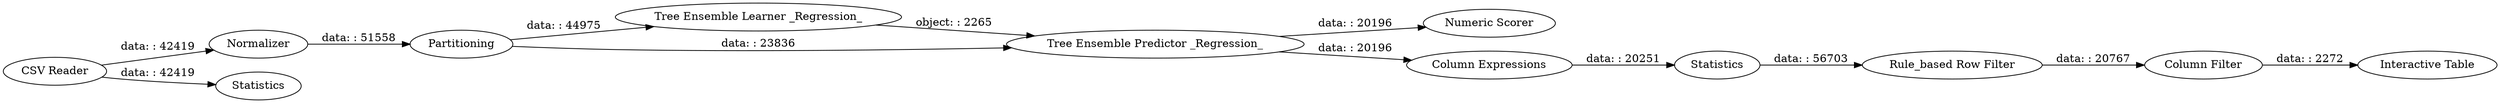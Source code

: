 digraph {
	"8675107500955031890_21" [label=Statistics]
	"-1486293939494819653_61" [label="Tree Ensemble Learner _Regression_"]
	"8675107500955031890_24" [label="Rule_based Row Filter"]
	"-1486293939494819653_59" [label="CSV Reader"]
	"8675107500955031890_25" [label="Column Filter"]
	"-1486293939494819653_26" [label="Interactive Table"]
	"-1486293939494819653_60" [label=Normalizer]
	"-1486293939494819653_66" [label="Numeric Scorer"]
	"-1486293939494819653_63" [label=Partitioning]
	"-1486293939494819653_65" [label=Statistics]
	"8675107500955031890_20" [label="Column Expressions"]
	"-1486293939494819653_62" [label="Tree Ensemble Predictor _Regression_"]
	"-1486293939494819653_59" -> "-1486293939494819653_65" [label="data: : 42419"]
	"8675107500955031890_21" -> "8675107500955031890_24" [label="data: : 56703"]
	"-1486293939494819653_62" -> "-1486293939494819653_66" [label="data: : 20196"]
	"8675107500955031890_24" -> "8675107500955031890_25" [label="data: : 20767"]
	"-1486293939494819653_61" -> "-1486293939494819653_62" [label="object: : 2265"]
	"-1486293939494819653_59" -> "-1486293939494819653_60" [label="data: : 42419"]
	"-1486293939494819653_62" -> "8675107500955031890_20" [label="data: : 20196"]
	"-1486293939494819653_63" -> "-1486293939494819653_62" [label="data: : 23836"]
	"8675107500955031890_20" -> "8675107500955031890_21" [label="data: : 20251"]
	"-1486293939494819653_60" -> "-1486293939494819653_63" [label="data: : 51558"]
	"8675107500955031890_25" -> "-1486293939494819653_26" [label="data: : 2272"]
	"-1486293939494819653_63" -> "-1486293939494819653_61" [label="data: : 44975"]
	rankdir=LR
}
